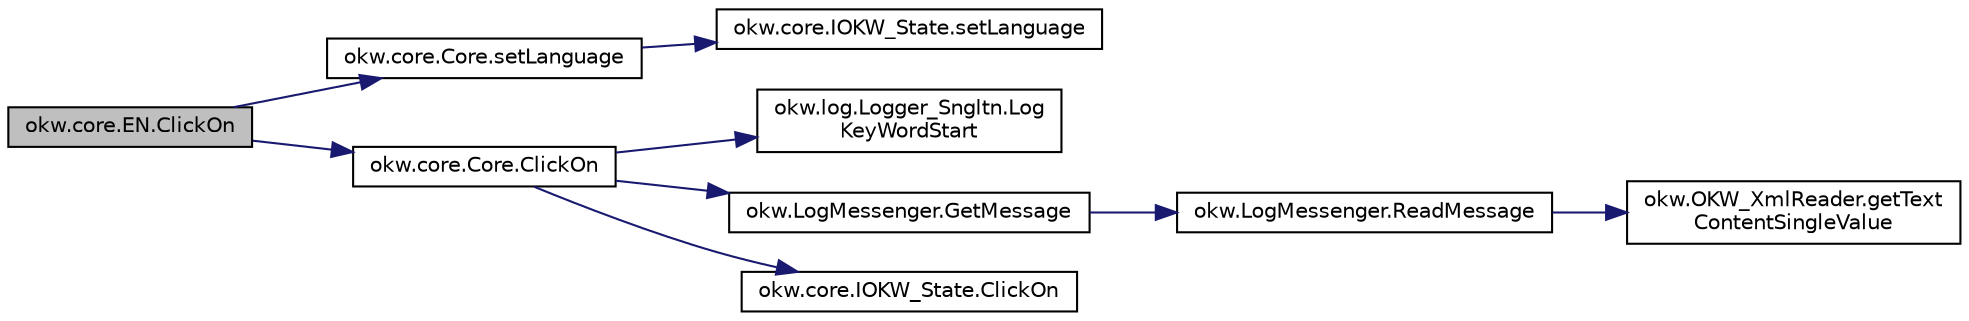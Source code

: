 digraph "okw.core.EN.ClickOn"
{
 // INTERACTIVE_SVG=YES
 // LATEX_PDF_SIZE
  edge [fontname="Helvetica",fontsize="10",labelfontname="Helvetica",labelfontsize="10"];
  node [fontname="Helvetica",fontsize="10",shape=record];
  rankdir="LR";
  Node747 [label="okw.core.EN.ClickOn",height=0.2,width=0.4,color="black", fillcolor="grey75", style="filled", fontcolor="black",tooltip="Klickt auf das gegebene Objekt."];
  Node747 -> Node748 [color="midnightblue",fontsize="10",style="solid",fontname="Helvetica"];
  Node748 [label="okw.core.Core.setLanguage",height=0.2,width=0.4,color="black", fillcolor="white", style="filled",URL="$classokw_1_1core_1_1_core.html#ab4e0f723d27cb11c944ec4c82c426100",tooltip="Setzt die Sprache auf den gegebenen wert Language."];
  Node748 -> Node749 [color="midnightblue",fontsize="10",style="solid",fontname="Helvetica"];
  Node749 [label="okw.core.IOKW_State.setLanguage",height=0.2,width=0.4,color="black", fillcolor="white", style="filled",URL="$interfaceokw_1_1core_1_1_i_o_k_w___state.html#a866baa0bde08a47418f54d63bdb56097",tooltip="Interne Methode zum setzen der Sprache für die sprachabhängigen Ausgaben der Dokumentation (Log)."];
  Node747 -> Node750 [color="midnightblue",fontsize="10",style="solid",fontname="Helvetica"];
  Node750 [label="okw.core.Core.ClickOn",height=0.2,width=0.4,color="black", fillcolor="white", style="filled",URL="$classokw_1_1core_1_1_core.html#a3e601b16ed5c18b3daa279cf61044504",tooltip="Klickt auf das gegebene Objekt."];
  Node750 -> Node751 [color="midnightblue",fontsize="10",style="solid",fontname="Helvetica"];
  Node751 [label="okw.log.Logger_Sngltn.Log\lKeyWordStart",height=0.2,width=0.4,color="black", fillcolor="white", style="filled",URL="$classokw_1_1log_1_1_logger___sngltn.html#a70ec25e200e00ecefc544e8fd371d2ef",tooltip="Ausgabe eines Schlüsselwortes."];
  Node750 -> Node752 [color="midnightblue",fontsize="10",style="solid",fontname="Helvetica"];
  Node752 [label="okw.LogMessenger.GetMessage",height=0.2,width=0.4,color="black", fillcolor="white", style="filled",URL="$classokw_1_1_log_messenger.html#af225d1f037d47b3b085175c09d78bdd2",tooltip="Holt die Log-Meldung für MethodeNmae/Textkey ohne weitere Parameter."];
  Node752 -> Node753 [color="midnightblue",fontsize="10",style="solid",fontname="Helvetica"];
  Node753 [label="okw.LogMessenger.ReadMessage",height=0.2,width=0.4,color="black", fillcolor="white", style="filled",URL="$classokw_1_1_log_messenger.html#a530cd6ab82ec82a04206a2e976ec06e3",tooltip="Interne Kernfunktion holt die Log-Meldung mit Platzhaltern aus der XML-Datei."];
  Node753 -> Node754 [color="midnightblue",fontsize="10",style="solid",fontname="Helvetica"];
  Node754 [label="okw.OKW_XmlReader.getText\lContentSingleValue",height=0.2,width=0.4,color="black", fillcolor="white", style="filled",URL="$classokw_1_1_o_k_w___xml_reader.html#ab920b5335a2e1429c14cc5f8e79f39eb",tooltip="Lies den TextContent eines Tag."];
  Node750 -> Node755 [color="midnightblue",fontsize="10",style="solid",fontname="Helvetica"];
  Node755 [label="okw.core.IOKW_State.ClickOn",height=0.2,width=0.4,color="black", fillcolor="white", style="filled",URL="$interfaceokw_1_1core_1_1_i_o_k_w___state.html#afdad3bb294ebbc2e30b17e81a6b1f378",tooltip="Klickt auf das gegebene Objekt."];
}
